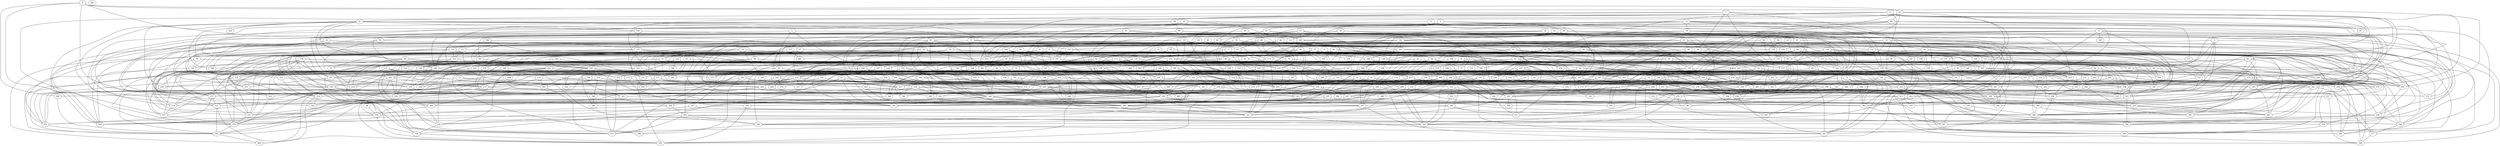 strict graph "gnp_random_graph(400,0.015)" {
0;
1;
2;
3;
4;
5;
6;
7;
8;
9;
10;
11;
12;
13;
14;
15;
16;
17;
18;
19;
20;
21;
22;
23;
24;
25;
26;
27;
28;
29;
30;
31;
32;
33;
34;
35;
36;
37;
38;
39;
40;
41;
42;
43;
44;
45;
46;
47;
48;
49;
50;
51;
52;
53;
54;
55;
56;
57;
58;
59;
60;
61;
62;
63;
64;
65;
66;
67;
68;
69;
70;
71;
72;
73;
74;
75;
76;
77;
78;
79;
80;
81;
82;
83;
84;
85;
86;
87;
88;
89;
90;
91;
92;
93;
94;
95;
96;
97;
98;
99;
100;
101;
102;
103;
104;
105;
106;
107;
108;
109;
110;
111;
112;
113;
114;
115;
116;
117;
118;
119;
120;
121;
122;
123;
124;
125;
126;
127;
128;
129;
130;
131;
132;
133;
134;
135;
136;
137;
138;
139;
140;
141;
142;
143;
144;
145;
146;
147;
148;
149;
150;
151;
152;
153;
154;
155;
156;
157;
158;
159;
160;
161;
162;
163;
164;
165;
166;
167;
168;
169;
170;
171;
172;
173;
174;
175;
176;
177;
178;
179;
180;
181;
182;
183;
184;
185;
186;
187;
188;
189;
190;
191;
192;
193;
194;
195;
196;
197;
198;
199;
200;
201;
202;
203;
204;
205;
206;
207;
208;
209;
210;
211;
212;
213;
214;
215;
216;
217;
218;
219;
220;
221;
222;
223;
224;
225;
226;
227;
228;
229;
230;
231;
232;
233;
234;
235;
236;
237;
238;
239;
240;
241;
242;
243;
244;
245;
246;
247;
248;
249;
250;
251;
252;
253;
254;
255;
256;
257;
258;
259;
260;
261;
262;
263;
264;
265;
266;
267;
268;
269;
270;
271;
272;
273;
274;
275;
276;
277;
278;
279;
280;
281;
282;
283;
284;
285;
286;
287;
288;
289;
290;
291;
292;
293;
294;
295;
296;
297;
298;
299;
300;
301;
302;
303;
304;
305;
306;
307;
308;
309;
310;
311;
312;
313;
314;
315;
316;
317;
318;
319;
320;
321;
322;
323;
324;
325;
326;
327;
328;
329;
330;
331;
332;
333;
334;
335;
336;
337;
338;
339;
340;
341;
342;
343;
344;
345;
346;
347;
348;
349;
350;
351;
352;
353;
354;
355;
356;
357;
358;
359;
360;
361;
362;
363;
364;
365;
366;
367;
368;
369;
370;
371;
372;
373;
374;
375;
376;
377;
378;
379;
380;
381;
382;
383;
384;
385;
386;
387;
388;
389;
390;
391;
392;
393;
394;
395;
396;
397;
398;
399;
0 -- 32  [is_available=True, prob="0.687601008709"];
0 -- 386  [is_available=True, prob="0.26210305484"];
0 -- 260  [is_available=True, prob="0.910680232029"];
0 -- 240  [is_available=True, prob="1.0"];
0 -- 242  [is_available=True, prob="0.618456407759"];
0 -- 117  [is_available=True, prob="1.0"];
1 -- 202  [is_available=True, prob="0.986525850102"];
1 -- 336  [is_available=True, prob="0.968356063048"];
1 -- 114  [is_available=True, prob="1.0"];
1 -- 37  [is_available=True, prob="0.861325864239"];
2 -- 369  [is_available=True, prob="0.345764092716"];
2 -- 163  [is_available=True, prob="1.0"];
2 -- 87  [is_available=True, prob="0.332538208552"];
2 -- 37  [is_available=True, prob="0.509277362383"];
2 -- 61  [is_available=True, prob="0.428926363523"];
3 -- 358  [is_available=True, prob="1.0"];
3 -- 233  [is_available=True, prob="0.943181453153"];
3 -- 305  [is_available=True, prob="1.0"];
3 -- 274  [is_available=True, prob="1.0"];
3 -- 52  [is_available=True, prob="0.147245860788"];
3 -- 378  [is_available=True, prob="0.185424124825"];
4 -- 260  [is_available=True, prob="1.0"];
4 -- 300  [is_available=True, prob="0.924114961766"];
4 -- 398  [is_available=True, prob="1.0"];
4 -- 14  [is_available=True, prob="1.33966707603e-05"];
4 -- 375  [is_available=True, prob="0.678625542594"];
4 -- 27  [is_available=True, prob="0.439305319986"];
5 -- 96  [is_available=True, prob="0.32307108627"];
5 -- 354  [is_available=True, prob="1.0"];
5 -- 75  [is_available=True, prob="0.210849702077"];
5 -- 141  [is_available=True, prob="0.654837398203"];
5 -- 47  [is_available=True, prob="1.0"];
5 -- 304  [is_available=True, prob="0.32622374783"];
6 -- 390  [is_available=True, prob="0.316107281453"];
6 -- 103  [is_available=True, prob="0.469865982931"];
6 -- 296  [is_available=True, prob="0.12721516493"];
6 -- 75  [is_available=True, prob="0.494038951414"];
6 -- 345  [is_available=True, prob="0.115929787004"];
6 -- 90  [is_available=True, prob="0.302559394691"];
7 -- 337  [is_available=True, prob="0.726314323573"];
7 -- 219  [is_available=True, prob="1.0"];
7 -- 85  [is_available=True, prob="0.378673336767"];
8 -- 195  [is_available=True, prob="0.387199933916"];
8 -- 165  [is_available=True, prob="0.357251731436"];
8 -- 264  [is_available=True, prob="0.55900344814"];
8 -- 344  [is_available=True, prob="1.0"];
8 -- 315  [is_available=True, prob="0.0105786752242"];
8 -- 381  [is_available=True, prob="1.0"];
9 -- 328  [is_available=True, prob="1.0"];
9 -- 139  [is_available=True, prob="0.378155248933"];
9 -- 398  [is_available=True, prob="0.263961198726"];
9 -- 181  [is_available=True, prob="0.875912506031"];
9 -- 124  [is_available=True, prob="1.0"];
9 -- 318  [is_available=True, prob="0.790240096276"];
10 -- 100  [is_available=True, prob="0.839860383629"];
10 -- 38  [is_available=True, prob="0.378452546541"];
10 -- 167  [is_available=True, prob="1.0"];
10 -- 341  [is_available=True, prob="0.265473568491"];
10 -- 218  [is_available=True, prob="0.211217315237"];
10 -- 159  [is_available=True, prob="0.638512817468"];
11 -- 80  [is_available=True, prob="1.0"];
11 -- 346  [is_available=True, prob="0.661011138145"];
11 -- 38  [is_available=True, prob="0.690188417724"];
12 -- 176  [is_available=True, prob="0.907070708337"];
12 -- 133  [is_available=True, prob="0.0882514711937"];
12 -- 40  [is_available=True, prob="0.614613185123"];
12 -- 169  [is_available=True, prob="1.0"];
12 -- 178  [is_available=True, prob="0.706331648159"];
12 -- 238  [is_available=True, prob="0.133901022391"];
12 -- 397  [is_available=True, prob="0.821956046356"];
12 -- 112  [is_available=True, prob="0.160887462248"];
12 -- 18  [is_available=True, prob="1.0"];
13 -- 34  [is_available=True, prob="0.167947284858"];
13 -- 100  [is_available=True, prob="0.954914376202"];
13 -- 37  [is_available=True, prob="1.0"];
13 -- 169  [is_available=True, prob="0.403108920584"];
13 -- 396  [is_available=True, prob="0.406258812345"];
13 -- 50  [is_available=True, prob="1.0"];
13 -- 248  [is_available=True, prob="0.535627915415"];
13 -- 223  [is_available=True, prob="0.964441182009"];
14 -- 337  [is_available=True, prob="0.525949711767"];
14 -- 267  [is_available=True, prob="0.965803856139"];
14 -- 173  [is_available=True, prob="0.310003796693"];
14 -- 241  [is_available=True, prob="0.688690875033"];
14 -- 86  [is_available=True, prob="0.376259463461"];
14 -- 183  [is_available=True, prob="0.316042844502"];
14 -- 60  [is_available=True, prob="0.459283838875"];
14 -- 158  [is_available=True, prob="0.185804935632"];
15 -- 100  [is_available=True, prob="0.0486002913288"];
15 -- 357  [is_available=True, prob="1.0"];
15 -- 297  [is_available=True, prob="0.480438329069"];
15 -- 43  [is_available=True, prob="0.398832609689"];
15 -- 333  [is_available=True, prob="0.283764617803"];
15 -- 145  [is_available=True, prob="0.303078230049"];
15 -- 210  [is_available=True, prob="0.835582149193"];
15 -- 342  [is_available=True, prob="0.396805303131"];
15 -- 247  [is_available=True, prob="0.280034868573"];
15 -- 345  [is_available=True, prob="0.237716049074"];
16 -- 58  [is_available=True, prob="0.40374259987"];
16 -- 379  [is_available=True, prob="0.163832669976"];
16 -- 314  [is_available=True, prob="0.864636879044"];
16 -- 63  [is_available=True, prob="1.0"];
17 -- 68  [is_available=True, prob="1.0"];
17 -- 197  [is_available=True, prob="0.518288297186"];
17 -- 137  [is_available=True, prob="0.813013037881"];
17 -- 333  [is_available=True, prob="0.370554715838"];
17 -- 206  [is_available=True, prob="0.892871790347"];
17 -- 83  [is_available=True, prob="0.767961883971"];
17 -- 52  [is_available=True, prob="0.00594489879227"];
17 -- 312  [is_available=True, prob="0.608757924898"];
17 -- 292  [is_available=True, prob="0.895552694042"];
18 -- 193  [is_available=True, prob="1.0"];
18 -- 323  [is_available=True, prob="1.0"];
18 -- 102  [is_available=True, prob="0.942128287116"];
18 -- 264  [is_available=True, prob="0.842804304859"];
18 -- 304  [is_available=True, prob="0.938815114004"];
18 -- 328  [is_available=True, prob="0.0930728275706"];
19 -- 166  [is_available=True, prob="0.220562786446"];
19 -- 169  [is_available=True, prob="1.0"];
19 -- 55  [is_available=True, prob="0.812018754014"];
19 -- 206  [is_available=True, prob="1.0"];
19 -- 242  [is_available=True, prob="0.950304880704"];
19 -- 183  [is_available=True, prob="1.0"];
19 -- 63  [is_available=True, prob="0.00853226735824"];
20 -- 343  [is_available=True, prob="0.36232814857"];
20 -- 331  [is_available=True, prob="1.0"];
20 -- 327  [is_available=True, prob="1.0"];
20 -- 295  [is_available=True, prob="0.14112344399"];
20 -- 276  [is_available=True, prob="1.0"];
20 -- 247  [is_available=True, prob="1.0"];
20 -- 280  [is_available=True, prob="1.0"];
20 -- 158  [is_available=True, prob="0.677530292317"];
21 -- 32  [is_available=True, prob="0.744003491844"];
21 -- 133  [is_available=True, prob="0.337290366232"];
22 -- 48  [is_available=True, prob="0.991271122758"];
22 -- 265  [is_available=True, prob="0.576730609877"];
22 -- 174  [is_available=True, prob="0.380766181391"];
22 -- 95  [is_available=True, prob="0.00928250562714"];
23 -- 392  [is_available=True, prob="0.827483556156"];
23 -- 249  [is_available=True, prob="0.275947861422"];
23 -- 227  [is_available=True, prob="1.0"];
23 -- 317  [is_available=True, prob="0.94253165166"];
23 -- 303  [is_available=True, prob="1.0"];
24 -- 146  [is_available=True, prob="0.506797586085"];
24 -- 347  [is_available=True, prob="0.6827094117"];
24 -- 197  [is_available=True, prob="1.0"];
24 -- 318  [is_available=True, prob="0.462179591467"];
24 -- 31  [is_available=True, prob="1.0"];
25 -- 208  [is_available=True, prob="0.0104064124153"];
25 -- 228  [is_available=True, prob="1.0"];
25 -- 358  [is_available=True, prob="0.0373635638081"];
25 -- 198  [is_available=True, prob="0.784093484596"];
25 -- 257  [is_available=True, prob="0.212846446755"];
25 -- 391  [is_available=True, prob="0.521129035598"];
25 -- 175  [is_available=True, prob="1.0"];
25 -- 48  [is_available=True, prob="0.155646759859"];
25 -- 368  [is_available=True, prob="1.0"];
25 -- 274  [is_available=True, prob="0.250780700101"];
25 -- 189  [is_available=True, prob="0.20192769394"];
25 -- 382  [is_available=True, prob="1.0"];
26 -- 166  [is_available=True, prob="1.0"];
26 -- 359  [is_available=True, prob="0.418676628344"];
26 -- 398  [is_available=True, prob="0.299126713376"];
26 -- 175  [is_available=True, prob="0.704431225195"];
26 -- 177  [is_available=True, prob="0.690942299825"];
26 -- 57  [is_available=True, prob="0.106372979579"];
27 -- 384  [is_available=True, prob="0.270077065183"];
27 -- 130  [is_available=True, prob="0.641250110148"];
27 -- 71  [is_available=True, prob="0.141133983427"];
27 -- 232  [is_available=True, prob="0.611185562976"];
27 -- 173  [is_available=True, prob="0.913212512605"];
27 -- 369  [is_available=True, prob="1.0"];
27 -- 375  [is_available=True, prob="0.39242152696"];
28 -- 100  [is_available=True, prob="0.304330698282"];
28 -- 391  [is_available=True, prob="1.0"];
29 -- 304  [is_available=True, prob="0.932567958624"];
29 -- 311  [is_available=True, prob="0.194653222881"];
29 -- 324  [is_available=True, prob="1.0"];
29 -- 357  [is_available=True, prob="0.440976384252"];
29 -- 103  [is_available=True, prob="0.323788616205"];
30 -- 67  [is_available=True, prob="0.66590725685"];
30 -- 260  [is_available=True, prob="1.0"];
30 -- 168  [is_available=True, prob="1.0"];
30 -- 267  [is_available=True, prob="1.0"];
30 -- 207  [is_available=True, prob="1.0"];
30 -- 306  [is_available=True, prob="0.666317144985"];
30 -- 340  [is_available=True, prob="0.074742920907"];
30 -- 346  [is_available=True, prob="0.405934854746"];
30 -- 253  [is_available=True, prob="1.0"];
31 -- 367  [is_available=True, prob="1.0"];
31 -- 243  [is_available=True, prob="0.150432198969"];
31 -- 364  [is_available=True, prob="0.479028600454"];
31 -- 295  [is_available=True, prob="0.405165623181"];
32 -- 226  [is_available=True, prob="0.234666420948"];
32 -- 67  [is_available=True, prob="0.0162951322118"];
32 -- 136  [is_available=True, prob="0.61979297155"];
32 -- 202  [is_available=True, prob="0.174816561823"];
32 -- 323  [is_available=True, prob="0.80842184617"];
32 -- 248  [is_available=True, prob="0.569578027082"];
32 -- 234  [is_available=True, prob="0.543915844411"];
32 -- 383  [is_available=True, prob="0.347795229275"];
33 -- 321  [is_available=True, prob="0.907863466349"];
33 -- 67  [is_available=True, prob="1.0"];
33 -- 270  [is_available=True, prob="1.0"];
33 -- 183  [is_available=True, prob="0.661407471147"];
33 -- 120  [is_available=True, prob="0.406435774818"];
33 -- 377  [is_available=True, prob="0.526639412588"];
34 -- 320  [is_available=True, prob="0.503955717499"];
34 -- 355  [is_available=True, prob="0.785122444679"];
34 -- 196  [is_available=True, prob="1.0"];
34 -- 71  [is_available=True, prob="0.480142509075"];
34 -- 141  [is_available=True, prob="0.627618026657"];
34 -- 270  [is_available=True, prob="0.2360964318"];
34 -- 176  [is_available=True, prob="0.137286043635"];
34 -- 356  [is_available=True, prob="0.35174920966"];
35 -- 259  [is_available=True, prob="1.0"];
35 -- 103  [is_available=True, prob="0.00505815029734"];
35 -- 170  [is_available=True, prob="0.778094643983"];
35 -- 107  [is_available=True, prob="0.546541420089"];
35 -- 323  [is_available=True, prob="0.185921496548"];
35 -- 123  [is_available=True, prob="0.126681760694"];
35 -- 349  [is_available=True, prob="1.0"];
36 -- 72  [is_available=True, prob="0.625121071067"];
36 -- 113  [is_available=True, prob="1.0"];
36 -- 252  [is_available=True, prob="0.626653857218"];
36 -- 289  [is_available=True, prob="0.189903812847"];
37 -- 354  [is_available=True, prob="0.582532203669"];
37 -- 99  [is_available=True, prob="0.831269268"];
37 -- 135  [is_available=True, prob="0.754893558797"];
38 -- 321  [is_available=True, prob="0.0424224711045"];
38 -- 354  [is_available=True, prob="0.713470443102"];
38 -- 139  [is_available=True, prob="0.402799361064"];
38 -- 164  [is_available=True, prob="0.801633986569"];
38 -- 40  [is_available=True, prob="0.232811293279"];
38 -- 396  [is_available=True, prob="0.645095977851"];
38 -- 364  [is_available=True, prob="0.0701362038897"];
38 -- 206  [is_available=True, prob="0.428631243112"];
38 -- 368  [is_available=True, prob="0.127729693248"];
38 -- 177  [is_available=True, prob="0.657970805927"];
38 -- 147  [is_available=True, prob="0.820957390032"];
38 -- 183  [is_available=True, prob="0.346382015104"];
39 -- 288  [is_available=True, prob="1.0"];
39 -- 66  [is_available=True, prob="0.922411264456"];
39 -- 339  [is_available=True, prob="0.635550644023"];
39 -- 243  [is_available=True, prob="0.31795947956"];
39 -- 152  [is_available=True, prob="0.768638157125"];
39 -- 347  [is_available=True, prob="0.26689188751"];
39 -- 254  [is_available=True, prob="0.270017034286"];
39 -- 159  [is_available=True, prob="1.0"];
40 -- 165  [is_available=True, prob="0.166150214548"];
40 -- 234  [is_available=True, prob="1.0"];
40 -- 331  [is_available=True, prob="1.0"];
40 -- 118  [is_available=True, prob="0.0530475770442"];
40 -- 348  [is_available=True, prob="0.191725462647"];
41 -- 253  [is_available=True, prob="0.0417652599908"];
41 -- 293  [is_available=True, prob="0.570391048824"];
41 -- 195  [is_available=True, prob="0.9741204744"];
41 -- 157  [is_available=True, prob="1.0"];
41 -- 223  [is_available=True, prob="0.3786272365"];
42 -- 66  [is_available=True, prob="1.0"];
42 -- 203  [is_available=True, prob="0.936658058953"];
42 -- 356  [is_available=True, prob="0.281814103837"];
43 -- 293  [is_available=True, prob="0.479703887187"];
43 -- 263  [is_available=True, prob="0.105411050818"];
43 -- 202  [is_available=True, prob="0.78421961897"];
43 -- 303  [is_available=True, prob="0.579950374148"];
43 -- 372  [is_available=True, prob="0.351251967416"];
44 -- 320  [is_available=True, prob="0.0603765991273"];
44 -- 305  [is_available=True, prob="0.0445759364686"];
44 -- 236  [is_available=True, prob="1.0"];
45 -- 375  [is_available=True, prob="1.0"];
45 -- 292  [is_available=True, prob="1.0"];
45 -- 207  [is_available=True, prob="0.191104814833"];
46 -- 386  [is_available=True, prob="1.0"];
46 -- 163  [is_available=True, prob="0.632259618759"];
46 -- 294  [is_available=True, prob="1.0"];
46 -- 71  [is_available=True, prob="0.830429367363"];
46 -- 200  [is_available=True, prob="1.0"];
46 -- 368  [is_available=True, prob="0.153691942852"];
46 -- 177  [is_available=True, prob="1.0"];
46 -- 274  [is_available=True, prob="0.46189756754"];
46 -- 121  [is_available=True, prob="0.154252190186"];
47 -- 129  [is_available=True, prob="0.624310667725"];
47 -- 98  [is_available=True, prob="0.29750016877"];
47 -- 104  [is_available=True, prob="1.0"];
47 -- 169  [is_available=True, prob="0.174684108411"];
47 -- 363  [is_available=True, prob="1.0"];
47 -- 398  [is_available=True, prob="1.0"];
47 -- 239  [is_available=True, prob="0.80128759277"];
47 -- 308  [is_available=True, prob="0.547330838357"];
47 -- 279  [is_available=True, prob="1.0"];
47 -- 313  [is_available=True, prob="0.899249306092"];
47 -- 271  [is_available=True, prob="1.0"];
47 -- 220  [is_available=True, prob="0.31015918403"];
47 -- 223  [is_available=True, prob="0.209123200393"];
48 -- 98  [is_available=True, prob="0.930285954087"];
48 -- 166  [is_available=True, prob="0.4136507568"];
48 -- 211  [is_available=True, prob="0.0369222171777"];
48 -- 332  [is_available=True, prob="0.461781908005"];
48 -- 338  [is_available=True, prob="0.423623962278"];
48 -- 275  [is_available=True, prob="0.924426193375"];
48 -- 381  [is_available=True, prob="1.0"];
49 -- 133  [is_available=True, prob="0.316970936675"];
49 -- 232  [is_available=True, prob="1.0"];
49 -- 204  [is_available=True, prob="0.59219367341"];
49 -- 374  [is_available=True, prob="0.0886310776269"];
49 -- 55  [is_available=True, prob="0.713000385242"];
49 -- 63  [is_available=True, prob="1.0"];
49 -- 351  [is_available=True, prob="0.201908496648"];
50 -- 128  [is_available=True, prob="0.999550453087"];
50 -- 161  [is_available=True, prob="0.586168801958"];
50 -- 240  [is_available=True, prob="0.789821170202"];
50 -- 371  [is_available=True, prob="0.164218094761"];
50 -- 218  [is_available=True, prob="0.304471485027"];
50 -- 350  [is_available=True, prob="0.019660061621"];
51 -- 352  [is_available=True, prob="0.470116594462"];
51 -- 113  [is_available=True, prob="1.0"];
51 -- 386  [is_available=True, prob="1.0"];
51 -- 291  [is_available=True, prob="0.766540849529"];
52 -- 81  [is_available=True, prob="1.0"];
52 -- 360  [is_available=True, prob="1.0"];
52 -- 143  [is_available=True, prob="0.644603949414"];
52 -- 339  [is_available=True, prob="0.386995566023"];
52 -- 212  [is_available=True, prob="0.191093391007"];
53 -- 161  [is_available=True, prob="0.262306790777"];
53 -- 66  [is_available=True, prob="1.0"];
53 -- 69  [is_available=True, prob="1.0"];
53 -- 335  [is_available=True, prob="0.353932281338"];
53 -- 376  [is_available=True, prob="0.664716539466"];
53 -- 219  [is_available=True, prob="1.0"];
53 -- 284  [is_available=True, prob="0.820384755615"];
53 -- 223  [is_available=True, prob="1.0"];
54 -- 70  [is_available=True, prob="0.270777756223"];
54 -- 76  [is_available=True, prob="0.17062543486"];
54 -- 82  [is_available=True, prob="0.803499766392"];
54 -- 371  [is_available=True, prob="0.864973737404"];
54 -- 84  [is_available=True, prob="0.920083157572"];
54 -- 276  [is_available=True, prob="1.0"];
55 -- 379  [is_available=True, prob="0.103881800516"];
55 -- 335  [is_available=True, prob="0.262711058823"];
55 -- 341  [is_available=True, prob="0.217479961657"];
55 -- 247  [is_available=True, prob="0.301422518988"];
55 -- 312  [is_available=True, prob="0.309656560694"];
55 -- 79  [is_available=True, prob="1.0"];
56 -- 232  [is_available=True, prob="0.461276531651"];
56 -- 376  [is_available=True, prob="1.0"];
56 -- 324  [is_available=True, prob="1.0"];
56 -- 101  [is_available=True, prob="1.0"];
57 -- 130  [is_available=True, prob="0.687696065504"];
57 -- 137  [is_available=True, prob="0.275567936006"];
57 -- 238  [is_available=True, prob="0.801166068474"];
57 -- 240  [is_available=True, prob="0.745672745587"];
57 -- 315  [is_available=True, prob="1.0"];
57 -- 188  [is_available=True, prob="1.0"];
57 -- 314  [is_available=True, prob="1.0"];
58 -- 133  [is_available=True, prob="0.903579230845"];
58 -- 326  [is_available=True, prob="0.978630448933"];
58 -- 394  [is_available=True, prob="0.207878596339"];
58 -- 397  [is_available=True, prob="0.677222722533"];
58 -- 210  [is_available=True, prob="0.670807194906"];
58 -- 134  [is_available=True, prob="0.752922923479"];
59 -- 128  [is_available=True, prob="0.536987221026"];
59 -- 204  [is_available=True, prob="0.379910797821"];
59 -- 202  [is_available=True, prob="0.891669449272"];
59 -- 116  [is_available=True, prob="0.362241788521"];
59 -- 237  [is_available=True, prob="0.369673569213"];
60 -- 393  [is_available=True, prob="0.375592583468"];
60 -- 323  [is_available=True, prob="0.248650612003"];
60 -- 395  [is_available=True, prob="1.0"];
60 -- 318  [is_available=True, prob="0.922141016261"];
61 -- 331  [is_available=True, prob="1.0"];
61 -- 77  [is_available=True, prob="0.574299900572"];
61 -- 277  [is_available=True, prob="1.0"];
61 -- 313  [is_available=True, prob="0.405135546706"];
61 -- 93  [is_available=True, prob="0.200564517645"];
61 -- 286  [is_available=True, prob="0.339459427897"];
62 -- 256  [is_available=True, prob="0.681088149197"];
62 -- 230  [is_available=True, prob="1.0"];
62 -- 297  [is_available=True, prob="0.61079397257"];
62 -- 207  [is_available=True, prob="0.154966050596"];
62 -- 82  [is_available=True, prob="0.397020258852"];
62 -- 116  [is_available=True, prob="0.909156750549"];
62 -- 85  [is_available=True, prob="1.0"];
62 -- 379  [is_available=True, prob="0.196364086066"];
63 -- 116  [is_available=True, prob="1.0"];
63 -- 244  [is_available=True, prob="1.0"];
63 -- 287  [is_available=True, prob="0.507317354789"];
63 -- 191  [is_available=True, prob="1.0"];
64 -- 120  [is_available=True, prob="0.737402654968"];
64 -- 232  [is_available=True, prob="0.319245515876"];
64 -- 146  [is_available=True, prob="1.0"];
64 -- 233  [is_available=True, prob="0.920020175411"];
65 -- 162  [is_available=True, prob="0.62822394907"];
65 -- 135  [is_available=True, prob="1.0"];
65 -- 167  [is_available=True, prob="0.682965220168"];
65 -- 119  [is_available=True, prob="0.679548110384"];
66 -- 134  [is_available=True, prob="0.847735737954"];
66 -- 77  [is_available=True, prob="0.460291780416"];
66 -- 343  [is_available=True, prob="1.0"];
66 -- 185  [is_available=True, prob="0.121480388105"];
67 -- 326  [is_available=True, prob="0.342647969687"];
68 -- 341  [is_available=True, prob="0.0809371661939"];
68 -- 246  [is_available=True, prob="0.438652510247"];
68 -- 78  [is_available=True, prob="1.0"];
68 -- 89  [is_available=True, prob="0.169853920548"];
69 -- 276  [is_available=True, prob="1.0"];
69 -- 246  [is_available=True, prob="0.719106807026"];
69 -- 199  [is_available=True, prob="0.629099311146"];
70 -- 80  [is_available=True, prob="1.0"];
70 -- 248  [is_available=True, prob="0.842479140332"];
70 -- 354  [is_available=True, prob="0.12268209149"];
70 -- 243  [is_available=True, prob="0.691776563125"];
71 -- 337  [is_available=True, prob="0.795056141752"];
71 -- 179  [is_available=True, prob="0.190084799095"];
71 -- 215  [is_available=True, prob="0.541649101351"];
71 -- 317  [is_available=True, prob="0.54420547029"];
72 -- 260  [is_available=True, prob="0.318881452407"];
72 -- 283  [is_available=True, prob="0.794289040402"];
72 -- 165  [is_available=True, prob="0.931686011214"];
73 -- 186  [is_available=True, prob="1.0"];
73 -- 387  [is_available=True, prob="0.43163511047"];
73 -- 282  [is_available=True, prob="0.529477219245"];
74 -- 228  [is_available=True, prob="0.60491013609"];
74 -- 298  [is_available=True, prob="1.0"];
74 -- 313  [is_available=True, prob="0.338807436059"];
74 -- 122  [is_available=True, prob="0.463291880915"];
74 -- 124  [is_available=True, prob="0.944664555661"];
74 -- 189  [is_available=True, prob="0.0081580833167"];
75 -- 373  [is_available=True, prob="0.440547313439"];
75 -- 246  [is_available=True, prob="1.0"];
75 -- 153  [is_available=True, prob="1.0"];
75 -- 319  [is_available=True, prob="0.115052263788"];
76 -- 358  [is_available=True, prob="0.331966934488"];
76 -- 266  [is_available=True, prob="0.00801695473883"];
76 -- 373  [is_available=True, prob="0.72779973323"];
76 -- 315  [is_available=True, prob="1.0"];
76 -- 382  [is_available=True, prob="0.179480845249"];
77 -- 235  [is_available=True, prob="0.782272772644"];
77 -- 239  [is_available=True, prob="0.268467051553"];
77 -- 148  [is_available=True, prob="0.426365796248"];
77 -- 378  [is_available=True, prob="0.586020707451"];
78 -- 146  [is_available=True, prob="0.688821579939"];
78 -- 398  [is_available=True, prob="0.76353997134"];
78 -- 183  [is_available=True, prob="1.0"];
79 -- 267  [is_available=True, prob="1.0"];
79 -- 399  [is_available=True, prob="0.880055629651"];
79 -- 333  [is_available=True, prob="0.0100525651351"];
80 -- 132  [is_available=True, prob="1.0"];
80 -- 389  [is_available=True, prob="0.00651294159747"];
80 -- 232  [is_available=True, prob="0.467601808946"];
80 -- 330  [is_available=True, prob="0.0955243188906"];
81 -- 195  [is_available=True, prob="0.377615951513"];
81 -- 205  [is_available=True, prob="0.47646494814"];
81 -- 367  [is_available=True, prob="0.365690143617"];
81 -- 181  [is_available=True, prob="0.741556056823"];
81 -- 375  [is_available=True, prob="0.79454170234"];
81 -- 191  [is_available=True, prob="0.162749076103"];
81 -- 341  [is_available=True, prob="0.427272417764"];
82 -- 332  [is_available=True, prob="0.725452463442"];
82 -- 199  [is_available=True, prob="0.656040834128"];
83 -- 386  [is_available=True, prob="1.0"];
83 -- 357  [is_available=True, prob="1.0"];
83 -- 362  [is_available=True, prob="0.735177905147"];
83 -- 114  [is_available=True, prob="0.776491273236"];
83 -- 275  [is_available=True, prob="1.0"];
83 -- 186  [is_available=True, prob="1.0"];
84 -- 393  [is_available=True, prob="0.1608797044"];
84 -- 138  [is_available=True, prob="1.0"];
84 -- 237  [is_available=True, prob="1.0"];
84 -- 330  [is_available=True, prob="0.498890153432"];
84 -- 223  [is_available=True, prob="0.715457751814"];
85 -- 114  [is_available=True, prob="0.704996064114"];
85 -- 298  [is_available=True, prob="1.0"];
86 -- 97  [is_available=True, prob="0.549219690269"];
86 -- 258  [is_available=True, prob="1.0"];
86 -- 131  [is_available=True, prob="0.606657054096"];
86 -- 161  [is_available=True, prob="1.0"];
86 -- 343  [is_available=True, prob="0.621555779768"];
86 -- 311  [is_available=True, prob="0.456177399425"];
86 -- 91  [is_available=True, prob="1.0"];
87 -- 324  [is_available=True, prob="0.995784278047"];
87 -- 266  [is_available=True, prob="1.0"];
87 -- 173  [is_available=True, prob="0.600742727667"];
87 -- 273  [is_available=True, prob="0.687177053426"];
87 -- 372  [is_available=True, prob="0.558642047934"];
87 -- 153  [is_available=True, prob="0.784285354506"];
87 -- 138  [is_available=True, prob="0.758700431883"];
87 -- 222  [is_available=True, prob="1.0"];
88 -- 339  [is_available=True, prob="1.0"];
89 -- 96  [is_available=True, prob="0.965812959005"];
89 -- 231  [is_available=True, prob="0.834837089851"];
89 -- 336  [is_available=True, prob="0.510876371226"];
89 -- 113  [is_available=True, prob="0.124372219482"];
89 -- 319  [is_available=True, prob="0.900588468222"];
90 -- 214  [is_available=True, prob="0.763263532334"];
90 -- 332  [is_available=True, prob="0.536518700235"];
90 -- 134  [is_available=True, prob="0.756583250035"];
91 -- 288  [is_available=True, prob="0.556727634586"];
91 -- 100  [is_available=True, prob="0.619444109055"];
91 -- 165  [is_available=True, prob="0.313968301901"];
91 -- 138  [is_available=True, prob="0.380579464515"];
91 -- 213  [is_available=True, prob="0.00313268682573"];
91 -- 121  [is_available=True, prob="1.0"];
91 -- 314  [is_available=True, prob="1.0"];
92 -- 304  [is_available=True, prob="0.186221646309"];
92 -- 368  [is_available=True, prob="0.5997875916"];
92 -- 138  [is_available=True, prob="1.0"];
93 -- 112  [is_available=True, prob="0.322452538983"];
93 -- 201  [is_available=True, prob="0.110901736466"];
93 -- 187  [is_available=True, prob="0.991368687178"];
94 -- 152  [is_available=True, prob="0.294828131135"];
94 -- 321  [is_available=True, prob="0.915186164703"];
94 -- 387  [is_available=True, prob="0.747592322413"];
95 -- 330  [is_available=True, prob="0.134963621287"];
95 -- 323  [is_available=True, prob="0.28873321112"];
95 -- 237  [is_available=True, prob="0.879113174543"];
96 -- 329  [is_available=True, prob="0.895983568972"];
96 -- 171  [is_available=True, prob="1.0"];
96 -- 245  [is_available=True, prob="0.460249950698"];
96 -- 101  [is_available=True, prob="0.589595646367"];
98 -- 114  [is_available=True, prob="0.400261971573"];
98 -- 372  [is_available=True, prob="1.0"];
98 -- 218  [is_available=True, prob="0.647835480903"];
98 -- 253  [is_available=True, prob="0.715546595193"];
99 -- 367  [is_available=True, prob="0.933377794616"];
99 -- 132  [is_available=True, prob="0.478532672536"];
99 -- 110  [is_available=True, prob="1.0"];
99 -- 134  [is_available=True, prob="1.0"];
100 -- 160  [is_available=True, prob="0.300285638353"];
100 -- 244  [is_available=True, prob="0.125833315422"];
100 -- 341  [is_available=True, prob="0.675241236983"];
100 -- 191  [is_available=True, prob="0.667706751699"];
101 -- 307  [is_available=True, prob="0.237007349713"];
101 -- 325  [is_available=True, prob="0.310255690621"];
102 -- 162  [is_available=True, prob="1.0"];
102 -- 259  [is_available=True, prob="1.0"];
102 -- 166  [is_available=True, prob="0.816996749357"];
102 -- 175  [is_available=True, prob="0.0084285368644"];
102 -- 309  [is_available=True, prob="0.169181480269"];
102 -- 246  [is_available=True, prob="0.992934167366"];
102 -- 280  [is_available=True, prob="0.30028444606"];
102 -- 185  [is_available=True, prob="1.0"];
102 -- 239  [is_available=True, prob="0.248339300987"];
102 -- 158  [is_available=True, prob="0.27926749877"];
103 -- 197  [is_available=True, prob="0.519472549971"];
103 -- 136  [is_available=True, prob="0.627612681072"];
103 -- 264  [is_available=True, prob="0.326077524971"];
103 -- 338  [is_available=True, prob="1.0"];
103 -- 227  [is_available=True, prob="0.623251277747"];
104 -- 336  [is_available=True, prob="0.624548124299"];
104 -- 113  [is_available=True, prob="1.0"];
104 -- 125  [is_available=True, prob="0.339148247058"];
104 -- 342  [is_available=True, prob="0.542139978988"];
105 -- 182  [is_available=True, prob="0.786242526909"];
105 -- 215  [is_available=True, prob="1.0"];
106 -- 321  [is_available=True, prob="0.861606924068"];
106 -- 371  [is_available=True, prob="0.42305090786"];
106 -- 111  [is_available=True, prob="0.948312024531"];
107 -- 261  [is_available=True, prob="0.191301873273"];
107 -- 268  [is_available=True, prob="0.230086997173"];
107 -- 239  [is_available=True, prob="0.431213292569"];
107 -- 245  [is_available=True, prob="0.420587111231"];
107 -- 279  [is_available=True, prob="1.0"];
107 -- 187  [is_available=True, prob="0.197618146574"];
107 -- 286  [is_available=True, prob="1.0"];
108 -- 265  [is_available=True, prob="0.743109082463"];
108 -- 258  [is_available=True, prob="1.0"];
108 -- 252  [is_available=True, prob="0.931866810377"];
108 -- 301  [is_available=True, prob="1.0"];
109 -- 379  [is_available=True, prob="0.327279809996"];
109 -- 382  [is_available=True, prob="0.0212109336366"];
109 -- 318  [is_available=True, prob="0.93828264737"];
109 -- 303  [is_available=True, prob="0.903532820342"];
110 -- 331  [is_available=True, prob="0.824642599485"];
110 -- 197  [is_available=True, prob="0.939763710716"];
110 -- 143  [is_available=True, prob="0.991638834441"];
111 -- 272  [is_available=True, prob="0.22347644375"];
111 -- 283  [is_available=True, prob="0.631866509863"];
111 -- 123  [is_available=True, prob="0.720723851651"];
111 -- 187  [is_available=True, prob="1.0"];
112 -- 196  [is_available=True, prob="0.0592768187482"];
112 -- 139  [is_available=True, prob="0.572423187715"];
112 -- 365  [is_available=True, prob="0.485454811204"];
112 -- 368  [is_available=True, prob="0.604424530463"];
112 -- 178  [is_available=True, prob="0.884977232651"];
113 -- 257  [is_available=True, prob="0.428118824883"];
113 -- 130  [is_available=True, prob="0.472047931774"];
113 -- 181  [is_available=True, prob="0.891183703902"];
113 -- 120  [is_available=True, prob="0.550737218361"];
113 -- 154  [is_available=True, prob="0.628533263862"];
114 -- 324  [is_available=True, prob="0.287303647624"];
114 -- 359  [is_available=True, prob="0.495634615314"];
114 -- 290  [is_available=True, prob="0.107096960496"];
114 -- 250  [is_available=True, prob="0.483915810975"];
114 -- 117  [is_available=True, prob="0.784933632875"];
115 -- 359  [is_available=True, prob="0.667874504946"];
115 -- 170  [is_available=True, prob="0.97264587805"];
115 -- 334  [is_available=True, prob="1.0"];
115 -- 272  [is_available=True, prob="0.095150641212"];
115 -- 372  [is_available=True, prob="0.466239781054"];
115 -- 311  [is_available=True, prob="1.0"];
116 -- 391  [is_available=True, prob="0.785395458163"];
116 -- 169  [is_available=True, prob="0.18615523577"];
116 -- 177  [is_available=True, prob="0.454555634037"];
116 -- 211  [is_available=True, prob="1.0"];
116 -- 342  [is_available=True, prob="0.575110335147"];
117 -- 198  [is_available=True, prob="1.0"];
117 -- 359  [is_available=True, prob="0.884321145354"];
117 -- 306  [is_available=True, prob="0.091475941456"];
117 -- 302  [is_available=True, prob="1.0"];
117 -- 346  [is_available=True, prob="1.0"];
118 -- 272  [is_available=True, prob="1.0"];
118 -- 387  [is_available=True, prob="0.192575896195"];
118 -- 252  [is_available=True, prob="0.0949631850449"];
118 -- 144  [is_available=True, prob="0.126806762608"];
118 -- 310  [is_available=True, prob="1.0"];
118 -- 297  [is_available=True, prob="1.0"];
118 -- 220  [is_available=True, prob="0.261783743202"];
119 -- 288  [is_available=True, prob="1.0"];
119 -- 229  [is_available=True, prob="0.939718989315"];
119 -- 392  [is_available=True, prob="0.806893706802"];
119 -- 370  [is_available=True, prob="0.505053240775"];
119 -- 123  [is_available=True, prob="1.0"];
120 -- 365  [is_available=True, prob="0.111308115175"];
120 -- 336  [is_available=True, prob="0.869204001396"];
120 -- 151  [is_available=True, prob="1.0"];
121 -- 260  [is_available=True, prob="0.443931029582"];
121 -- 236  [is_available=True, prob="0.674769843889"];
121 -- 207  [is_available=True, prob="0.877161983088"];
122 -- 258  [is_available=True, prob="0.74342085986"];
122 -- 180  [is_available=True, prob="0.600274501098"];
122 -- 213  [is_available=True, prob="1.0"];
122 -- 249  [is_available=True, prob="0.842918891086"];
122 -- 283  [is_available=True, prob="0.0592166246391"];
123 -- 134  [is_available=True, prob="0.622944091933"];
123 -- 166  [is_available=True, prob="0.580661451852"];
123 -- 273  [is_available=True, prob="0.666668366478"];
123 -- 146  [is_available=True, prob="1.0"];
123 -- 293  [is_available=True, prob="0.464981407086"];
124 -- 249  [is_available=True, prob="1.0"];
124 -- 222  [is_available=True, prob="0.452372569308"];
124 -- 167  [is_available=True, prob="0.557429723389"];
125 -- 147  [is_available=True, prob="1.0"];
125 -- 308  [is_available=True, prob="1.0"];
125 -- 182  [is_available=True, prob="0.855821590352"];
125 -- 376  [is_available=True, prob="0.919467368191"];
125 -- 223  [is_available=True, prob="0.344051788825"];
126 -- 368  [is_available=True, prob="1.0"];
126 -- 373  [is_available=True, prob="0.801906194497"];
127 -- 281  [is_available=True, prob="0.451979440281"];
127 -- 171  [is_available=True, prob="0.159815332889"];
127 -- 165  [is_available=True, prob="0.818402008099"];
128 -- 391  [is_available=True, prob="1.0"];
128 -- 243  [is_available=True, prob="0.929226658869"];
130 -- 224  [is_available=True, prob="0.93302440603"];
130 -- 387  [is_available=True, prob="0.169535530042"];
130 -- 361  [is_available=True, prob="1.0"];
130 -- 285  [is_available=True, prob="0.873294639855"];
130 -- 383  [is_available=True, prob="0.425545078997"];
131 -- 386  [is_available=True, prob="0.496061496547"];
131 -- 331  [is_available=True, prob="0.523208230996"];
132 -- 313  [is_available=True, prob="0.753286826881"];
132 -- 173  [is_available=True, prob="0.951608700507"];
132 -- 326  [is_available=True, prob="1.0"];
133 -- 293  [is_available=True, prob="0.216029690796"];
133 -- 266  [is_available=True, prob="0.487748947838"];
133 -- 215  [is_available=True, prob="0.3704401982"];
134 -- 201  [is_available=True, prob="0.117693179156"];
134 -- 302  [is_available=True, prob="1.0"];
135 -- 235  [is_available=True, prob="0.582711111609"];
135 -- 324  [is_available=True, prob="0.168986765903"];
135 -- 150  [is_available=True, prob="0.666876302608"];
136 -- 288  [is_available=True, prob="0.529232701703"];
136 -- 196  [is_available=True, prob="1.0"];
136 -- 202  [is_available=True, prob="1.0"];
136 -- 324  [is_available=True, prob="0.858372757366"];
136 -- 220  [is_available=True, prob="1.0"];
136 -- 382  [is_available=True, prob="0.379346031225"];
137 -- 178  [is_available=True, prob="0.0942530416802"];
137 -- 140  [is_available=True, prob="0.154091282571"];
137 -- 196  [is_available=True, prob="0.832675143915"];
138 -- 260  [is_available=True, prob="1.0"];
138 -- 173  [is_available=True, prob="0.474681085139"];
138 -- 175  [is_available=True, prob="0.611987178472"];
138 -- 151  [is_available=True, prob="0.375363794541"];
139 -- 209  [is_available=True, prob="0.345961833591"];
139 -- 152  [is_available=True, prob="0.793063018498"];
139 -- 189  [is_available=True, prob="0.923664687143"];
140 -- 371  [is_available=True, prob="0.457192968015"];
140 -- 333  [is_available=True, prob="0.0561958095425"];
140 -- 231  [is_available=True, prob="0.476376115205"];
141 -- 199  [is_available=True, prob="0.890479291408"];
141 -- 270  [is_available=True, prob="1.0"];
141 -- 181  [is_available=True, prob="0.342613180874"];
141 -- 382  [is_available=True, prob="0.311720567839"];
142 -- 179  [is_available=True, prob="0.943777928995"];
142 -- 172  [is_available=True, prob="0.915792693688"];
143 -- 329  [is_available=True, prob="1.0"];
143 -- 298  [is_available=True, prob="0.939981450875"];
143 -- 172  [is_available=True, prob="0.113004321031"];
143 -- 277  [is_available=True, prob="0.821123575023"];
143 -- 278  [is_available=True, prob="1.0"];
143 -- 312  [is_available=True, prob="1.0"];
144 -- 207  [is_available=True, prob="0.943866461832"];
146 -- 370  [is_available=True, prob="1.0"];
147 -- 159  [is_available=True, prob="0.649287364351"];
148 -- 370  [is_available=True, prob="0.753036927142"];
148 -- 219  [is_available=True, prob="0.551845385052"];
149 -- 384  [is_available=True, prob="1.0"];
149 -- 225  [is_available=True, prob="0.296455438516"];
149 -- 324  [is_available=True, prob="0.477460258831"];
149 -- 394  [is_available=True, prob="0.390434369477"];
149 -- 208  [is_available=True, prob="0.748384713117"];
149 -- 210  [is_available=True, prob="1.0"];
149 -- 248  [is_available=True, prob="0.794619321668"];
149 -- 287  [is_available=True, prob="0.831684570873"];
150 -- 386  [is_available=True, prob="0.511370837488"];
151 -- 320  [is_available=True, prob="1.0"];
151 -- 259  [is_available=True, prob="1.0"];
151 -- 305  [is_available=True, prob="0.76176284347"];
151 -- 392  [is_available=True, prob="0.342072333562"];
151 -- 184  [is_available=True, prob="0.67279933919"];
151 -- 178  [is_available=True, prob="1.0"];
152 -- 385  [is_available=True, prob="0.580977124516"];
152 -- 204  [is_available=True, prob="0.275472031415"];
152 -- 237  [is_available=True, prob="0.670841715513"];
152 -- 334  [is_available=True, prob="0.626452873072"];
153 -- 257  [is_available=True, prob="1.0"];
153 -- 394  [is_available=True, prob="1.0"];
153 -- 273  [is_available=True, prob="0.899498758118"];
153 -- 347  [is_available=True, prob="1.0"];
154 -- 322  [is_available=True, prob="0.763633919769"];
154 -- 199  [is_available=True, prob="0.451539298311"];
154 -- 373  [is_available=True, prob="0.669514307653"];
154 -- 344  [is_available=True, prob="1.0"];
154 -- 287  [is_available=True, prob="1.0"];
155 -- 225  [is_available=True, prob="1.0"];
155 -- 345  [is_available=True, prob="0.718470708567"];
155 -- 190  [is_available=True, prob="1.0"];
155 -- 249  [is_available=True, prob="0.22373424102"];
156 -- 353  [is_available=True, prob="1.0"];
156 -- 261  [is_available=True, prob="0.403671482892"];
156 -- 237  [is_available=True, prob="0.310936517728"];
156 -- 334  [is_available=True, prob="1.0"];
156 -- 215  [is_available=True, prob="0.349419801006"];
156 -- 218  [is_available=True, prob="0.601413711273"];
156 -- 191  [is_available=True, prob="0.694731252875"];
157 -- 395  [is_available=True, prob="0.91776589412"];
157 -- 206  [is_available=True, prob="0.908764948832"];
158 -- 261  [is_available=True, prob="0.453469736242"];
158 -- 328  [is_available=True, prob="0.494015545293"];
158 -- 375  [is_available=True, prob="0.235735158084"];
158 -- 282  [is_available=True, prob="0.300846790282"];
159 -- 226  [is_available=True, prob="0.680718658041"];
159 -- 228  [is_available=True, prob="0.921534164356"];
159 -- 295  [is_available=True, prob="1.0"];
159 -- 172  [is_available=True, prob="0.42377287563"];
159 -- 337  [is_available=True, prob="0.0357666353465"];
159 -- 216  [is_available=True, prob="1.0"];
159 -- 388  [is_available=True, prob="0.177270568353"];
159 -- 266  [is_available=True, prob="1.0"];
159 -- 350  [is_available=True, prob="1.0"];
160 -- 167  [is_available=True, prob="0.657690960611"];
160 -- 200  [is_available=True, prob="0.531975889825"];
160 -- 182  [is_available=True, prob="0.53374509146"];
160 -- 313  [is_available=True, prob="0.311418474997"];
160 -- 281  [is_available=True, prob="1.0"];
160 -- 351  [is_available=True, prob="0.652121475723"];
161 -- 365  [is_available=True, prob="0.609865871926"];
161 -- 173  [is_available=True, prob="0.202464820173"];
161 -- 319  [is_available=True, prob="0.887976061892"];
162 -- 224  [is_available=True, prob="0.642326060224"];
162 -- 356  [is_available=True, prob="1.0"];
162 -- 331  [is_available=True, prob="0.0653412587798"];
162 -- 315  [is_available=True, prob="0.954200851446"];
162 -- 188  [is_available=True, prob="0.45770926591"];
162 -- 351  [is_available=True, prob="0.207665949932"];
163 -- 287  [is_available=True, prob="0.589884812521"];
164 -- 348  [is_available=True, prob="0.569617578585"];
164 -- 244  [is_available=True, prob="0.756406893269"];
165 -- 386  [is_available=True, prob="0.750090712436"];
165 -- 306  [is_available=True, prob="0.132445677126"];
165 -- 314  [is_available=True, prob="0.684447328711"];
166 -- 236  [is_available=True, prob="0.287123256853"];
166 -- 397  [is_available=True, prob="1.0"];
166 -- 302  [is_available=True, prob="0.607351408"];
166 -- 340  [is_available=True, prob="0.458253503821"];
166 -- 366  [is_available=True, prob="1.0"];
167 -- 193  [is_available=True, prob="0.0927505656923"];
167 -- 395  [is_available=True, prob="0.914728667183"];
168 -- 176  [is_available=True, prob="0.8563850691"];
169 -- 379  [is_available=True, prob="1.0"];
169 -- 307  [is_available=True, prob="1.0"];
169 -- 336  [is_available=True, prob="0.841873810214"];
169 -- 310  [is_available=True, prob="0.177586653644"];
169 -- 215  [is_available=True, prob="1.0"];
169 -- 314  [is_available=True, prob="1.0"];
169 -- 271  [is_available=True, prob="0.63921899221"];
169 -- 346  [is_available=True, prob="0.683099256273"];
170 -- 283  [is_available=True, prob="0.817292376963"];
170 -- 306  [is_available=True, prob="0.521892883041"];
170 -- 289  [is_available=True, prob="0.0635159295335"];
171 -- 192  [is_available=True, prob="0.203321392999"];
171 -- 197  [is_available=True, prob="1.0"];
171 -- 326  [is_available=True, prob="0.243546093194"];
171 -- 236  [is_available=True, prob="0.910437088944"];
171 -- 308  [is_available=True, prob="0.332544391261"];
171 -- 185  [is_available=True, prob="0.752687208644"];
171 -- 218  [is_available=True, prob="0.888818847262"];
171 -- 254  [is_available=True, prob="1.0"];
172 -- 392  [is_available=True, prob="0.656363550174"];
172 -- 332  [is_available=True, prob="0.132240692565"];
172 -- 310  [is_available=True, prob="0.715768533972"];
174 -- 313  [is_available=True, prob="1.0"];
174 -- 316  [is_available=True, prob="0.95396599696"];
175 -- 196  [is_available=True, prob="0.43316329563"];
175 -- 391  [is_available=True, prob="0.998436693569"];
175 -- 339  [is_available=True, prob="0.64187776638"];
176 -- 230  [is_available=True, prob="0.52156810559"];
176 -- 338  [is_available=True, prob="0.951410964934"];
176 -- 350  [is_available=True, prob="0.502107944799"];
177 -- 387  [is_available=True, prob="0.809602078011"];
177 -- 311  [is_available=True, prob="0.200118564857"];
177 -- 312  [is_available=True, prob="0.274099468786"];
177 -- 252  [is_available=True, prob="0.757986966391"];
178 -- 290  [is_available=True, prob="0.189540777026"];
178 -- 200  [is_available=True, prob="1.0"];
178 -- 279  [is_available=True, prob="0.242714466999"];
178 -- 205  [is_available=True, prob="0.52179748644"];
179 -- 303  [is_available=True, prob="0.447667680185"];
179 -- 346  [is_available=True, prob="0.221660026959"];
179 -- 187  [is_available=True, prob="1.0"];
179 -- 382  [is_available=True, prob="0.270301088286"];
180 -- 292  [is_available=True, prob="0.946972668044"];
181 -- 385  [is_available=True, prob="0.242728465893"];
181 -- 323  [is_available=True, prob="1.0"];
181 -- 360  [is_available=True, prob="0.727453934672"];
181 -- 339  [is_available=True, prob="1.0"];
181 -- 222  [is_available=True, prob="1.0"];
182 -- 354  [is_available=True, prob="0.508851827499"];
182 -- 198  [is_available=True, prob="0.612173307175"];
182 -- 394  [is_available=True, prob="0.179348924937"];
182 -- 348  [is_available=True, prob="0.581013246578"];
183 -- 374  [is_available=True, prob="0.0224179946192"];
183 -- 345  [is_available=True, prob="0.245352406885"];
183 -- 381  [is_available=True, prob="0.809901954215"];
184 -- 353  [is_available=True, prob="0.661715683516"];
184 -- 270  [is_available=True, prob="1.0"];
185 -- 266  [is_available=True, prob="1.0"];
185 -- 316  [is_available=True, prob="1.0"];
185 -- 317  [is_available=True, prob="0.965384518758"];
186 -- 330  [is_available=True, prob="0.880866888285"];
187 -- 211  [is_available=True, prob="0.335476508805"];
187 -- 310  [is_available=True, prob="1.0"];
188 -- 224  [is_available=True, prob="0.795330109138"];
188 -- 189  [is_available=True, prob="1.0"];
188 -- 337  [is_available=True, prob="0.391710646624"];
189 -- 292  [is_available=True, prob="0.628463486499"];
189 -- 316  [is_available=True, prob="0.432034340592"];
189 -- 373  [is_available=True, prob="0.39251314327"];
189 -- 215  [is_available=True, prob="0.522868900067"];
190 -- 360  [is_available=True, prob="0.187708839774"];
190 -- 361  [is_available=True, prob="0.816094395955"];
190 -- 383  [is_available=True, prob="1.0"];
191 -- 391  [is_available=True, prob="0.403122392565"];
191 -- 361  [is_available=True, prob="1.0"];
191 -- 378  [is_available=True, prob="0.87819649479"];
191 -- 254  [is_available=True, prob="0.758296505123"];
192 -- 256  [is_available=True, prob="0.540399054632"];
192 -- 299  [is_available=True, prob="0.233624891149"];
192 -- 201  [is_available=True, prob="0.476447642555"];
192 -- 204  [is_available=True, prob="0.842749184779"];
192 -- 315  [is_available=True, prob="1.0"];
193 -- 336  [is_available=True, prob="0.354174139227"];
193 -- 260  [is_available=True, prob="0.367633998394"];
193 -- 293  [is_available=True, prob="0.232739853"];
193 -- 206  [is_available=True, prob="0.696443875376"];
193 -- 272  [is_available=True, prob="0.0321838552092"];
194 -- 195  [is_available=True, prob="0.702866469783"];
194 -- 390  [is_available=True, prob="0.788401130191"];
194 -- 215  [is_available=True, prob="0.437944813353"];
197 -- 276  [is_available=True, prob="1.0"];
198 -- 358  [is_available=True, prob="1.0"];
198 -- 341  [is_available=True, prob="0.0474100896779"];
198 -- 383  [is_available=True, prob="1.0"];
199 -- 247  [is_available=True, prob="0.400203955437"];
200 -- 258  [is_available=True, prob="0.862768092986"];
200 -- 390  [is_available=True, prob="0.862832247368"];
200 -- 263  [is_available=True, prob="0.479487301793"];
200 -- 363  [is_available=True, prob="1.0"];
201 -- 395  [is_available=True, prob="0.888954814443"];
201 -- 336  [is_available=True, prob="0.0451366646259"];
201 -- 273  [is_available=True, prob="0.702099799333"];
201 -- 218  [is_available=True, prob="0.852563309879"];
202 -- 297  [is_available=True, prob="1.0"];
202 -- 273  [is_available=True, prob="0.585527974317"];
202 -- 374  [is_available=True, prob="0.615255412773"];
202 -- 249  [is_available=True, prob="0.238032528562"];
202 -- 220  [is_available=True, prob="0.682598815896"];
203 -- 226  [is_available=True, prob="1.0"];
203 -- 366  [is_available=True, prob="0.243283715756"];
203 -- 338  [is_available=True, prob="1.0"];
203 -- 214  [is_available=True, prob="0.934436369196"];
203 -- 252  [is_available=True, prob="0.605608676515"];
204 -- 293  [is_available=True, prob="0.696690697502"];
204 -- 241  [is_available=True, prob="0.973140854201"];
204 -- 240  [is_available=True, prob="0.35828193734"];
204 -- 372  [is_available=True, prob="0.154975141132"];
205 -- 260  [is_available=True, prob="1.0"];
205 -- 217  [is_available=True, prob="0.91909174438"];
206 -- 322  [is_available=True, prob="1.0"];
206 -- 243  [is_available=True, prob="1.0"];
206 -- 367  [is_available=True, prob="0.726811283719"];
207 -- 387  [is_available=True, prob="0.222970835061"];
207 -- 231  [is_available=True, prob="0.890040430159"];
207 -- 209  [is_available=True, prob="0.763828903714"];
207 -- 245  [is_available=True, prob="1.0"];
208 -- 347  [is_available=True, prob="0.121957757781"];
208 -- 341  [is_available=True, prob="0.886824121055"];
208 -- 255  [is_available=True, prob="1.0"];
209 -- 393  [is_available=True, prob="0.977439475185"];
209 -- 265  [is_available=True, prob="0.607769017366"];
209 -- 345  [is_available=True, prob="1.0"];
209 -- 380  [is_available=True, prob="0.135575685539"];
210 -- 304  [is_available=True, prob="1.0"];
210 -- 277  [is_available=True, prob="0.501059913866"];
211 -- 353  [is_available=True, prob="0.0775182242939"];
212 -- 276  [is_available=True, prob="1.0"];
212 -- 318  [is_available=True, prob="0.00158622016853"];
212 -- 230  [is_available=True, prob="0.489655915528"];
213 -- 372  [is_available=True, prob="0.730847890011"];
213 -- 227  [is_available=True, prob="0.3247175522"];
214 -- 353  [is_available=True, prob="0.626942969616"];
214 -- 322  [is_available=True, prob="0.573540095788"];
214 -- 355  [is_available=True, prob="0.25087776052"];
214 -- 365  [is_available=True, prob="0.526043490406"];
214 -- 370  [is_available=True, prob="0.229115408116"];
214 -- 348  [is_available=True, prob="0.832085257571"];
215 -- 257  [is_available=True, prob="0.82073457031"];
215 -- 387  [is_available=True, prob="0.847001299934"];
215 -- 363  [is_available=True, prob="0.498829320166"];
215 -- 398  [is_available=True, prob="0.385057109613"];
215 -- 275  [is_available=True, prob="0.337481348025"];
216 -- 325  [is_available=True, prob="0.469404373929"];
216 -- 263  [is_available=True, prob="0.554161300673"];
216 -- 237  [is_available=True, prob="0.296320201849"];
216 -- 337  [is_available=True, prob="0.088877996685"];
216 -- 380  [is_available=True, prob="0.232516640694"];
217 -- 396  [is_available=True, prob="0.8716247697"];
217 -- 350  [is_available=True, prob="0.0527843126486"];
220 -- 383  [is_available=True, prob="1.0"];
221 -- 272  [is_available=True, prob="0.476248537656"];
221 -- 250  [is_available=True, prob="0.34735701748"];
221 -- 251  [is_available=True, prob="0.235925126486"];
221 -- 334  [is_available=True, prob="0.0141870849076"];
222 -- 227  [is_available=True, prob="0.215993616688"];
224 -- 236  [is_available=True, prob="1.0"];
225 -- 234  [is_available=True, prob="1.0"];
227 -- 358  [is_available=True, prob="0.891624941433"];
227 -- 237  [is_available=True, prob="0.640640669253"];
228 -- 330  [is_available=True, prob="1.0"];
228 -- 313  [is_available=True, prob="0.483269376313"];
229 -- 319  [is_available=True, prob="1.0"];
229 -- 310  [is_available=True, prob="1.0"];
230 -- 293  [is_available=True, prob="0.706740315736"];
230 -- 329  [is_available=True, prob="0.725620981505"];
230 -- 366  [is_available=True, prob="0.288514070122"];
230 -- 307  [is_available=True, prob="0.154529918"];
230 -- 349  [is_available=True, prob="1.0"];
231 -- 333  [is_available=True, prob="0.112136601814"];
231 -- 303  [is_available=True, prob="0.864326196761"];
231 -- 365  [is_available=True, prob="0.683479343328"];
231 -- 343  [is_available=True, prob="1.0"];
231 -- 284  [is_available=True, prob="1.0"];
232 -- 329  [is_available=True, prob="1.0"];
232 -- 364  [is_available=True, prob="1.0"];
232 -- 302  [is_available=True, prob="0.163963969338"];
232 -- 370  [is_available=True, prob="0.376029147232"];
232 -- 317  [is_available=True, prob="1.0"];
233 -- 297  [is_available=True, prob="0.522520829391"];
233 -- 396  [is_available=True, prob="1.0"];
233 -- 358  [is_available=True, prob="0.107722302695"];
234 -- 355  [is_available=True, prob="0.47518509496"];
234 -- 266  [is_available=True, prob="0.115008581178"];
234 -- 335  [is_available=True, prob="0.606172429037"];
234 -- 336  [is_available=True, prob="1.0"];
235 -- 315  [is_available=True, prob="0.939120861426"];
235 -- 399  [is_available=True, prob="0.17291225912"];
236 -- 342  [is_available=True, prob="0.220327710726"];
236 -- 399  [is_available=True, prob="0.996607031123"];
236 -- 277  [is_available=True, prob="0.774760884746"];
236 -- 278  [is_available=True, prob="0.984892504644"];
237 -- 370  [is_available=True, prob="0.857094585155"];
237 -- 311  [is_available=True, prob="0.952984185238"];
240 -- 355  [is_available=True, prob="0.155341538236"];
240 -- 303  [is_available=True, prob="0.604229441459"];
240 -- 275  [is_available=True, prob="1.0"];
241 -- 362  [is_available=True, prob="0.580047483689"];
241 -- 397  [is_available=True, prob="0.108798345309"];
241 -- 377  [is_available=True, prob="1.0"];
241 -- 394  [is_available=True, prob="0.362031245902"];
242 -- 320  [is_available=True, prob="0.27939257362"];
242 -- 326  [is_available=True, prob="0.153809096793"];
242 -- 273  [is_available=True, prob="0.554134480348"];
242 -- 268  [is_available=True, prob="0.0308569864619"];
242 -- 305  [is_available=True, prob="0.00994871637239"];
242 -- 248  [is_available=True, prob="0.0892107097503"];
243 -- 386  [is_available=True, prob="1.0"];
243 -- 398  [is_available=True, prob="1.0"];
243 -- 246  [is_available=True, prob="0.740528230282"];
243 -- 255  [is_available=True, prob="0.275385767948"];
244 -- 259  [is_available=True, prob="1.0"];
244 -- 398  [is_available=True, prob="0.132812456585"];
244 -- 309  [is_available=True, prob="0.937310814428"];
245 -- 366  [is_available=True, prob="1.0"];
245 -- 276  [is_available=True, prob="0.949400390086"];
245 -- 252  [is_available=True, prob="0.748415269508"];
245 -- 255  [is_available=True, prob="0.708853367264"];
247 -- 341  [is_available=True, prob="0.419490740118"];
248 -- 385  [is_available=True, prob="0.0426707540847"];
248 -- 361  [is_available=True, prob="0.982669362402"];
248 -- 330  [is_available=True, prob="0.394676371153"];
248 -- 399  [is_available=True, prob="0.737046130621"];
248 -- 283  [is_available=True, prob="0.745732221427"];
249 -- 381  [is_available=True, prob="0.299126078106"];
250 -- 366  [is_available=True, prob="0.292091327975"];
250 -- 273  [is_available=True, prob="0.906540819344"];
250 -- 373  [is_available=True, prob="0.574681864445"];
250 -- 278  [is_available=True, prob="0.742459392736"];
251 -- 362  [is_available=True, prob="0.42079839356"];
251 -- 343  [is_available=True, prob="1.0"];
251 -- 356  [is_available=True, prob="1.0"];
251 -- 301  [is_available=True, prob="0.731497793206"];
252 -- 321  [is_available=True, prob="0.867755475638"];
252 -- 360  [is_available=True, prob="1.0"];
252 -- 296  [is_available=True, prob="0.496679012316"];
253 -- 366  [is_available=True, prob="0.143175291305"];
253 -- 371  [is_available=True, prob="0.540536720094"];
253 -- 372  [is_available=True, prob="0.266494570517"];
254 -- 259  [is_available=True, prob="0.0284917774844"];
254 -- 392  [is_available=True, prob="0.336418807895"];
255 -- 325  [is_available=True, prob="0.843678933192"];
255 -- 392  [is_available=True, prob="0.483587043041"];
255 -- 314  [is_available=True, prob="0.33791070581"];
256 -- 320  [is_available=True, prob="0.129981266984"];
256 -- 267  [is_available=True, prob="0.0370364244257"];
256 -- 311  [is_available=True, prob="0.979404929281"];
256 -- 347  [is_available=True, prob="1.0"];
257 -- 354  [is_available=True, prob="0.240191968847"];
257 -- 357  [is_available=True, prob="0.262057200799"];
257 -- 266  [is_available=True, prob="0.159614501864"];
257 -- 319  [is_available=True, prob="0.772832870237"];
258 -- 320  [is_available=True, prob="0.833547635028"];
258 -- 325  [is_available=True, prob="0.398201652803"];
258 -- 267  [is_available=True, prob="0.0444779327947"];
258 -- 274  [is_available=True, prob="0.263999126796"];
259 -- 330  [is_available=True, prob="0.174186697534"];
259 -- 351  [is_available=True, prob="0.122096209986"];
260 -- 328  [is_available=True, prob="0.988170293731"];
263 -- 324  [is_available=True, prob="1.0"];
263 -- 389  [is_available=True, prob="0.0540046818615"];
264 -- 294  [is_available=True, prob="0.621924623458"];
265 -- 369  [is_available=True, prob="0.812341726644"];
265 -- 335  [is_available=True, prob="0.448646757547"];
266 -- 295  [is_available=True, prob="1.0"];
266 -- 268  [is_available=True, prob="1.0"];
266 -- 344  [is_available=True, prob="0.246151638157"];
266 -- 349  [is_available=True, prob="0.138195793714"];
267 -- 357  [is_available=True, prob="0.945436782753"];
267 -- 306  [is_available=True, prob="0.671863443182"];
268 -- 379  [is_available=True, prob="0.410187768581"];
268 -- 291  [is_available=True, prob="0.621883867"];
269 -- 352  [is_available=True, prob="1.0"];
269 -- 289  [is_available=True, prob="0.385406176797"];
269 -- 298  [is_available=True, prob="0.174630444357"];
270 -- 396  [is_available=True, prob="0.994315441752"];
270 -- 282  [is_available=True, prob="0.111922130489"];
270 -- 314  [is_available=True, prob="0.838846157531"];
271 -- 358  [is_available=True, prob="0.859833263739"];
273 -- 290  [is_available=True, prob="1.0"];
273 -- 319  [is_available=True, prob="1.0"];
275 -- 386  [is_available=True, prob="1.0"];
275 -- 342  [is_available=True, prob="0.0189794801918"];
276 -- 325  [is_available=True, prob="0.316062553011"];
277 -- 300  [is_available=True, prob="0.290588717338"];
277 -- 365  [is_available=True, prob="0.58092637958"];
277 -- 382  [is_available=True, prob="1.0"];
277 -- 316  [is_available=True, prob="1.0"];
277 -- 286  [is_available=True, prob="0.12976097347"];
278 -- 288  [is_available=True, prob="1.0"];
278 -- 304  [is_available=True, prob="0.781588899211"];
278 -- 377  [is_available=True, prob="0.967486541724"];
279 -- 354  [is_available=True, prob="0.968212127924"];
279 -- 350  [is_available=True, prob="0.658455184759"];
280 -- 293  [is_available=True, prob="0.570340399568"];
282 -- 322  [is_available=True, prob="1.0"];
282 -- 341  [is_available=True, prob="0.858163041508"];
283 -- 375  [is_available=True, prob="0.240054924802"];
284 -- 309  [is_available=True, prob="0.711094822243"];
284 -- 381  [is_available=True, prob="0.905506658547"];
285 -- 315  [is_available=True, prob="0.895990037347"];
285 -- 346  [is_available=True, prob="0.338825343311"];
285 -- 290  [is_available=True, prob="0.784972987599"];
285 -- 334  [is_available=True, prob="0.542356740629"];
286 -- 391  [is_available=True, prob="0.682583806363"];
287 -- 293  [is_available=True, prob="0.828008237661"];
289 -- 321  [is_available=True, prob="0.874308671933"];
289 -- 392  [is_available=True, prob="0.241594539795"];
289 -- 342  [is_available=True, prob="0.0521177808498"];
290 -- 366  [is_available=True, prob="0.330130590073"];
291 -- 385  [is_available=True, prob="1.0"];
291 -- 326  [is_available=True, prob="1.0"];
291 -- 338  [is_available=True, prob="0.992376547401"];
291 -- 342  [is_available=True, prob="0.14594342059"];
291 -- 375  [is_available=True, prob="1.0"];
293 -- 315  [is_available=True, prob="0.332591213891"];
293 -- 353  [is_available=True, prob="1.0"];
293 -- 309  [is_available=True, prob="0.481982897383"];
294 -- 313  [is_available=True, prob="0.129235403717"];
295 -- 395  [is_available=True, prob="0.948431736505"];
297 -- 364  [is_available=True, prob="0.0585747671374"];
297 -- 350  [is_available=True, prob="0.987768401612"];
300 -- 383  [is_available=True, prob="0.669330166952"];
301 -- 342  [is_available=True, prob="1.0"];
302 -- 343  [is_available=True, prob="0.832127737801"];
302 -- 383  [is_available=True, prob="0.617276042304"];
306 -- 339  [is_available=True, prob="0.482708202655"];
309 -- 362  [is_available=True, prob="0.164339726725"];
309 -- 399  [is_available=True, prob="0.176759700402"];
310 -- 380  [is_available=True, prob="0.668086436693"];
311 -- 395  [is_available=True, prob="0.96338924032"];
311 -- 383  [is_available=True, prob="1.0"];
312 -- 352  [is_available=True, prob="1.0"];
313 -- 366  [is_available=True, prob="0.10212227615"];
314 -- 337  [is_available=True, prob="0.325820290463"];
316 -- 351  [is_available=True, prob="0.583747481181"];
318 -- 375  [is_available=True, prob="0.357100957193"];
319 -- 384  [is_available=True, prob="1.0"];
319 -- 363  [is_available=True, prob="0.286333900515"];
321 -- 357  [is_available=True, prob="1.0"];
321 -- 365  [is_available=True, prob="0.607462497013"];
321 -- 385  [is_available=True, prob="0.0939862959775"];
321 -- 350  [is_available=True, prob="1.0"];
321 -- 347  [is_available=True, prob="1.0"];
323 -- 358  [is_available=True, prob="0.283696531137"];
324 -- 388  [is_available=True, prob="0.207432514129"];
324 -- 366  [is_available=True, prob="0.870077204545"];
324 -- 392  [is_available=True, prob="0.827828555309"];
324 -- 351  [is_available=True, prob="0.631741593289"];
325 -- 328  [is_available=True, prob="0.759991010478"];
325 -- 362  [is_available=True, prob="0.302487114504"];
326 -- 356  [is_available=True, prob="1.0"];
327 -- 386  [is_available=True, prob="0.312321811274"];
327 -- 379  [is_available=True, prob="0.0448067136781"];
328 -- 354  [is_available=True, prob="0.245956505924"];
328 -- 360  [is_available=True, prob="0.696030592357"];
328 -- 398  [is_available=True, prob="0.490915682398"];
329 -- 393  [is_available=True, prob="0.0911494394172"];
330 -- 387  [is_available=True, prob="1.0"];
333 -- 358  [is_available=True, prob="0.748224775715"];
334 -- 370  [is_available=True, prob="0.790281474278"];
334 -- 375  [is_available=True, prob="0.373966660494"];
337 -- 379  [is_available=True, prob="0.459660651012"];
338 -- 365  [is_available=True, prob="1.0"];
339 -- 395  [is_available=True, prob="0.798820281497"];
339 -- 370  [is_available=True, prob="0.353391833461"];
339 -- 397  [is_available=True, prob="1.0"];
340 -- 368  [is_available=True, prob="0.117555398867"];
341 -- 360  [is_available=True, prob="1.0"];
341 -- 367  [is_available=True, prob="0.694334839215"];
342 -- 393  [is_available=True, prob="0.0701381453629"];
342 -- 375  [is_available=True, prob="0.505816226996"];
343 -- 385  [is_available=True, prob="0.469950700507"];
343 -- 389  [is_available=True, prob="1.0"];
344 -- 391  [is_available=True, prob="0.117037894701"];
344 -- 369  [is_available=True, prob="1.0"];
344 -- 351  [is_available=True, prob="0.176079285056"];
345 -- 362  [is_available=True, prob="0.0119932491462"];
347 -- 396  [is_available=True, prob="0.461117719694"];
347 -- 372  [is_available=True, prob="0.772062657372"];
349 -- 381  [is_available=True, prob="0.285189002452"];
349 -- 386  [is_available=True, prob="1.0"];
353 -- 379  [is_available=True, prob="0.693236641293"];
354 -- 377  [is_available=True, prob="0.0411473465475"];
355 -- 360  [is_available=True, prob="0.0250403432414"];
356 -- 395  [is_available=True, prob="0.384408114674"];
358 -- 397  [is_available=True, prob="1.0"];
364 -- 382  [is_available=True, prob="0.827510570561"];
366 -- 391  [is_available=True, prob="0.980066953845"];
368 -- 394  [is_available=True, prob="0.587146379791"];
370 -- 383  [is_available=True, prob="0.101743993428"];
371 -- 395  [is_available=True, prob="1.0"];
372 -- 379  [is_available=True, prob="1.0"];
377 -- 396  [is_available=True, prob="1.0"];
378 -- 386  [is_available=True, prob="0.64104603723"];
379 -- 383  [is_available=True, prob="0.167540660221"];
380 -- 388  [is_available=True, prob="0.787824522409"];
382 -- 397  [is_available=True, prob="1.0"];
383 -- 384  [is_available=True, prob="1.0"];
385 -- 390  [is_available=True, prob="0.334545801608"];
385 -- 387  [is_available=True, prob="0.461756950341"];
}
